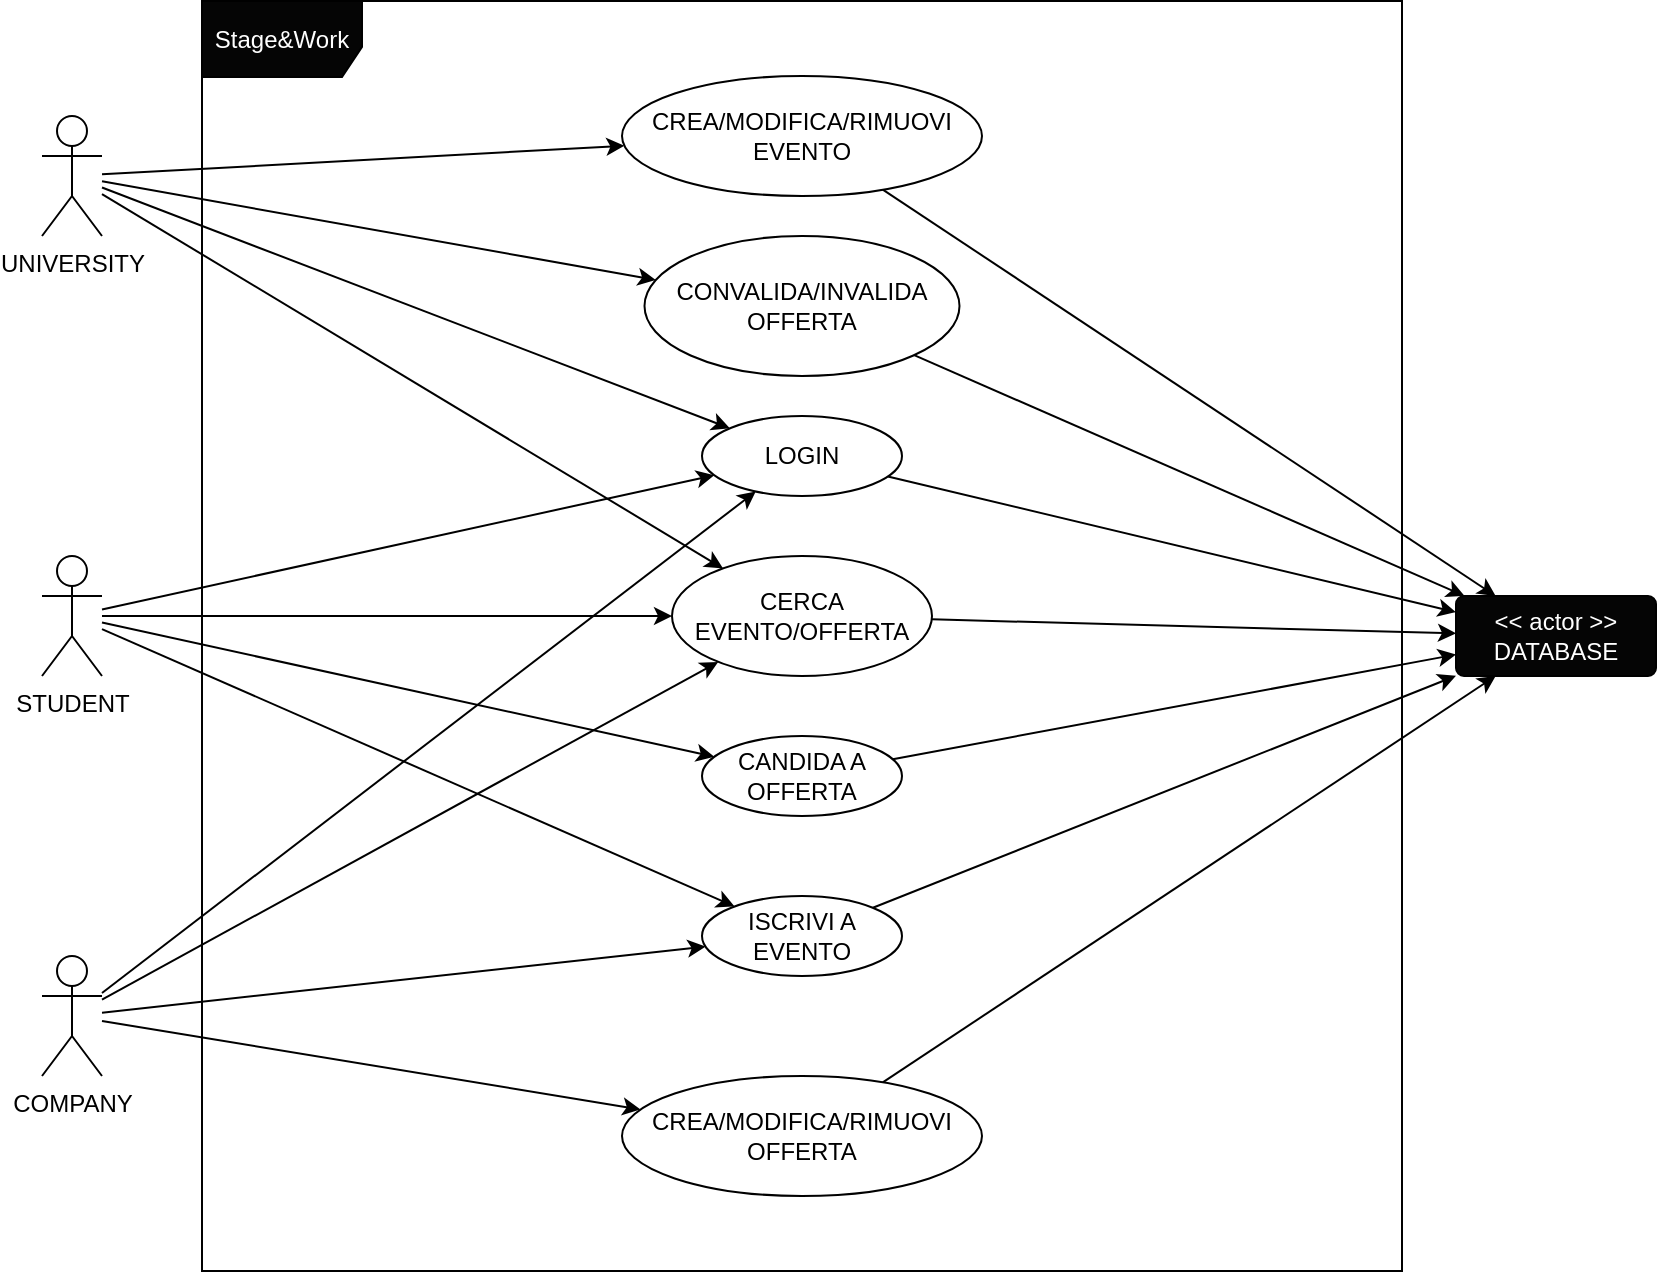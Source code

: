 <mxfile version="14.0.0" type="github">
  <diagram id="FKgr-eZSPJsd0WNoqQpf" name="Page-1">
    <mxGraphModel dx="1422" dy="763" grid="1" gridSize="10" guides="1" tooltips="1" connect="1" arrows="1" fold="1" page="1" pageScale="1" pageWidth="827" pageHeight="1169" math="0" shadow="0">
      <root>
        <mxCell id="0" />
        <mxCell id="1" parent="0" />
        <mxCell id="cY0io1cON-76Ivuk66mV-1" value="&lt;font color=&quot;#FFFFFF&quot;&gt;Stage&amp;amp;Work&lt;/font&gt;" style="shape=umlFrame;whiteSpace=wrap;html=1;fillColor=#050505;width=80;height=38;" vertex="1" parent="1">
          <mxGeometry x="100" y="2.5" width="600" height="635" as="geometry" />
        </mxCell>
        <mxCell id="cY0io1cON-76Ivuk66mV-2" style="rounded=0;orthogonalLoop=1;jettySize=auto;html=1;" edge="1" parent="1" source="cY0io1cON-76Ivuk66mV-6" target="cY0io1cON-76Ivuk66mV-19">
          <mxGeometry relative="1" as="geometry" />
        </mxCell>
        <mxCell id="cY0io1cON-76Ivuk66mV-3" style="edgeStyle=none;rounded=0;orthogonalLoop=1;jettySize=auto;html=1;" edge="1" parent="1" source="cY0io1cON-76Ivuk66mV-6" target="cY0io1cON-76Ivuk66mV-21">
          <mxGeometry relative="1" as="geometry" />
        </mxCell>
        <mxCell id="cY0io1cON-76Ivuk66mV-4" style="edgeStyle=none;rounded=0;orthogonalLoop=1;jettySize=auto;html=1;" edge="1" parent="1" source="cY0io1cON-76Ivuk66mV-6" target="cY0io1cON-76Ivuk66mV-25">
          <mxGeometry relative="1" as="geometry" />
        </mxCell>
        <mxCell id="cY0io1cON-76Ivuk66mV-5" style="edgeStyle=none;rounded=0;orthogonalLoop=1;jettySize=auto;html=1;" edge="1" parent="1" source="cY0io1cON-76Ivuk66mV-6" target="cY0io1cON-76Ivuk66mV-29">
          <mxGeometry relative="1" as="geometry" />
        </mxCell>
        <mxCell id="cY0io1cON-76Ivuk66mV-6" value="STUDENT" style="shape=umlActor;verticalLabelPosition=bottom;verticalAlign=top;html=1;" vertex="1" parent="1">
          <mxGeometry x="20" y="280" width="30" height="60" as="geometry" />
        </mxCell>
        <mxCell id="cY0io1cON-76Ivuk66mV-7" style="edgeStyle=none;rounded=0;orthogonalLoop=1;jettySize=auto;html=1;" edge="1" parent="1" source="cY0io1cON-76Ivuk66mV-11" target="cY0io1cON-76Ivuk66mV-19">
          <mxGeometry relative="1" as="geometry" />
        </mxCell>
        <mxCell id="cY0io1cON-76Ivuk66mV-8" style="edgeStyle=none;rounded=0;orthogonalLoop=1;jettySize=auto;html=1;" edge="1" parent="1" source="cY0io1cON-76Ivuk66mV-11" target="cY0io1cON-76Ivuk66mV-23">
          <mxGeometry relative="1" as="geometry" />
        </mxCell>
        <mxCell id="cY0io1cON-76Ivuk66mV-9" style="edgeStyle=none;rounded=0;orthogonalLoop=1;jettySize=auto;html=1;" edge="1" parent="1" source="cY0io1cON-76Ivuk66mV-11" target="cY0io1cON-76Ivuk66mV-27">
          <mxGeometry relative="1" as="geometry" />
        </mxCell>
        <mxCell id="cY0io1cON-76Ivuk66mV-10" style="edgeStyle=none;rounded=0;orthogonalLoop=1;jettySize=auto;html=1;" edge="1" parent="1" source="cY0io1cON-76Ivuk66mV-11" target="cY0io1cON-76Ivuk66mV-29">
          <mxGeometry relative="1" as="geometry" />
        </mxCell>
        <mxCell id="cY0io1cON-76Ivuk66mV-11" value="UNIVERSITY" style="shape=umlActor;verticalLabelPosition=bottom;verticalAlign=top;html=1;" vertex="1" parent="1">
          <mxGeometry x="20" y="60" width="30" height="60" as="geometry" />
        </mxCell>
        <mxCell id="cY0io1cON-76Ivuk66mV-12" style="edgeStyle=none;rounded=0;orthogonalLoop=1;jettySize=auto;html=1;" edge="1" parent="1" source="cY0io1cON-76Ivuk66mV-16" target="cY0io1cON-76Ivuk66mV-19">
          <mxGeometry relative="1" as="geometry" />
        </mxCell>
        <mxCell id="cY0io1cON-76Ivuk66mV-13" style="edgeStyle=none;rounded=0;orthogonalLoop=1;jettySize=auto;html=1;" edge="1" parent="1" source="cY0io1cON-76Ivuk66mV-16" target="cY0io1cON-76Ivuk66mV-31">
          <mxGeometry relative="1" as="geometry">
            <mxPoint x="230" y="500" as="targetPoint" />
          </mxGeometry>
        </mxCell>
        <mxCell id="cY0io1cON-76Ivuk66mV-14" style="edgeStyle=none;rounded=0;orthogonalLoop=1;jettySize=auto;html=1;" edge="1" parent="1" source="cY0io1cON-76Ivuk66mV-16" target="cY0io1cON-76Ivuk66mV-21">
          <mxGeometry relative="1" as="geometry" />
        </mxCell>
        <mxCell id="cY0io1cON-76Ivuk66mV-15" style="edgeStyle=none;rounded=0;orthogonalLoop=1;jettySize=auto;html=1;" edge="1" parent="1" source="cY0io1cON-76Ivuk66mV-16" target="cY0io1cON-76Ivuk66mV-29">
          <mxGeometry relative="1" as="geometry" />
        </mxCell>
        <mxCell id="cY0io1cON-76Ivuk66mV-16" value="COMPANY" style="shape=umlActor;verticalLabelPosition=bottom;verticalAlign=top;html=1;" vertex="1" parent="1">
          <mxGeometry x="20" y="480" width="30" height="60" as="geometry" />
        </mxCell>
        <mxCell id="cY0io1cON-76Ivuk66mV-17" value="&amp;lt;&amp;lt; actor &amp;gt;&amp;gt;&lt;br&gt;DATABASE" style="rounded=1;arcSize=10;whiteSpace=wrap;html=1;align=center;strokeColor=#000000;fillColor=#050505;fontColor=#FFFFFF;" vertex="1" parent="1">
          <mxGeometry x="727" y="300" width="100" height="40" as="geometry" />
        </mxCell>
        <mxCell id="cY0io1cON-76Ivuk66mV-18" style="edgeStyle=none;rounded=0;orthogonalLoop=1;jettySize=auto;html=1;" edge="1" parent="1" source="cY0io1cON-76Ivuk66mV-19" target="cY0io1cON-76Ivuk66mV-17">
          <mxGeometry relative="1" as="geometry">
            <mxPoint x="437.496" y="256.25" as="sourcePoint" />
          </mxGeometry>
        </mxCell>
        <mxCell id="cY0io1cON-76Ivuk66mV-19" value="LOGIN" style="ellipse;whiteSpace=wrap;html=1;align=center;fillColor=#FFFFFF;" vertex="1" parent="1">
          <mxGeometry x="350" y="210" width="100" height="40" as="geometry" />
        </mxCell>
        <mxCell id="cY0io1cON-76Ivuk66mV-20" style="edgeStyle=none;rounded=0;orthogonalLoop=1;jettySize=auto;html=1;" edge="1" parent="1" source="cY0io1cON-76Ivuk66mV-21" target="cY0io1cON-76Ivuk66mV-17">
          <mxGeometry relative="1" as="geometry" />
        </mxCell>
        <mxCell id="cY0io1cON-76Ivuk66mV-21" value="ISCRIVI A EVENTO" style="ellipse;whiteSpace=wrap;html=1;align=center;fillColor=#FFFFFF;" vertex="1" parent="1">
          <mxGeometry x="350" y="450" width="100" height="40" as="geometry" />
        </mxCell>
        <mxCell id="cY0io1cON-76Ivuk66mV-22" style="edgeStyle=none;rounded=0;orthogonalLoop=1;jettySize=auto;html=1;" edge="1" parent="1" source="cY0io1cON-76Ivuk66mV-23" target="cY0io1cON-76Ivuk66mV-17">
          <mxGeometry relative="1" as="geometry" />
        </mxCell>
        <mxCell id="cY0io1cON-76Ivuk66mV-23" value="CONVALIDA/INVALIDA OFFERTA" style="ellipse;whiteSpace=wrap;html=1;align=center;fillColor=#FFFFFF;" vertex="1" parent="1">
          <mxGeometry x="321.25" y="120" width="157.5" height="70" as="geometry" />
        </mxCell>
        <mxCell id="cY0io1cON-76Ivuk66mV-24" style="edgeStyle=none;rounded=0;orthogonalLoop=1;jettySize=auto;html=1;" edge="1" parent="1" source="cY0io1cON-76Ivuk66mV-25" target="cY0io1cON-76Ivuk66mV-17">
          <mxGeometry relative="1" as="geometry" />
        </mxCell>
        <mxCell id="cY0io1cON-76Ivuk66mV-25" value="CANDIDA A OFFERTA" style="ellipse;whiteSpace=wrap;html=1;align=center;fillColor=#FFFFFF;" vertex="1" parent="1">
          <mxGeometry x="350" y="370" width="100" height="40" as="geometry" />
        </mxCell>
        <mxCell id="cY0io1cON-76Ivuk66mV-26" style="edgeStyle=none;rounded=0;orthogonalLoop=1;jettySize=auto;html=1;" edge="1" parent="1" source="cY0io1cON-76Ivuk66mV-27" target="cY0io1cON-76Ivuk66mV-17">
          <mxGeometry relative="1" as="geometry" />
        </mxCell>
        <mxCell id="cY0io1cON-76Ivuk66mV-27" value="CREA/MODIFICA/RIMUOVI EVENTO" style="ellipse;whiteSpace=wrap;html=1;align=center;fillColor=#FFFFFF;" vertex="1" parent="1">
          <mxGeometry x="310" y="40" width="180" height="60" as="geometry" />
        </mxCell>
        <mxCell id="cY0io1cON-76Ivuk66mV-28" style="edgeStyle=none;rounded=0;orthogonalLoop=1;jettySize=auto;html=1;" edge="1" parent="1" source="cY0io1cON-76Ivuk66mV-29" target="cY0io1cON-76Ivuk66mV-17">
          <mxGeometry relative="1" as="geometry" />
        </mxCell>
        <mxCell id="cY0io1cON-76Ivuk66mV-29" value="CERCA EVENTO/OFFERTA" style="ellipse;whiteSpace=wrap;html=1;align=center;fillColor=#FFFFFF;" vertex="1" parent="1">
          <mxGeometry x="335" y="280" width="130" height="60" as="geometry" />
        </mxCell>
        <mxCell id="cY0io1cON-76Ivuk66mV-30" style="edgeStyle=none;rounded=0;orthogonalLoop=1;jettySize=auto;html=1;" edge="1" parent="1" source="cY0io1cON-76Ivuk66mV-31" target="cY0io1cON-76Ivuk66mV-17">
          <mxGeometry relative="1" as="geometry" />
        </mxCell>
        <mxCell id="cY0io1cON-76Ivuk66mV-31" value="CREA/MODIFICA/RIMUOVI OFFERTA" style="ellipse;whiteSpace=wrap;html=1;align=center;fillColor=#FFFFFF;" vertex="1" parent="1">
          <mxGeometry x="310" y="540" width="180" height="60" as="geometry" />
        </mxCell>
      </root>
    </mxGraphModel>
  </diagram>
</mxfile>
